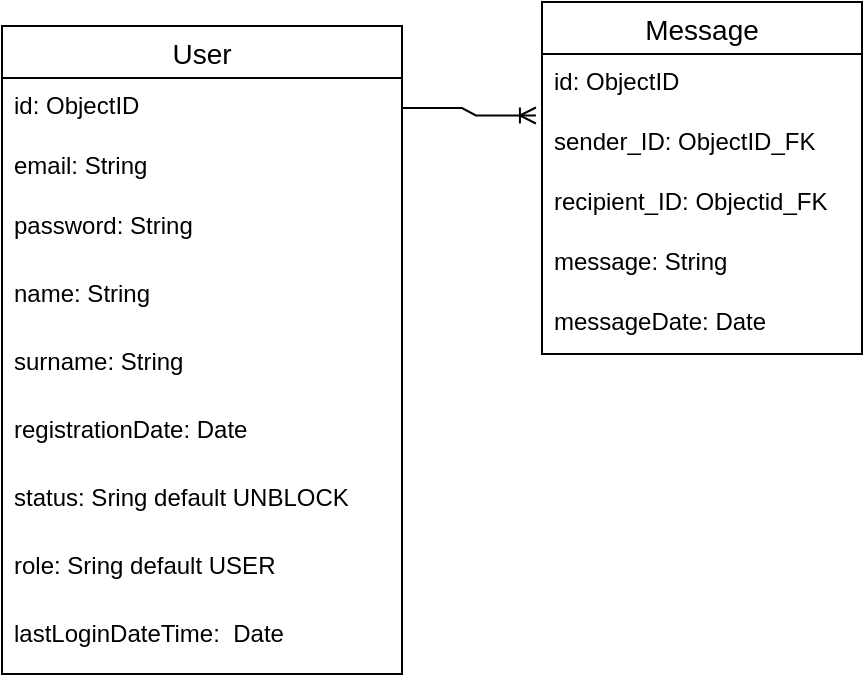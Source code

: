 <mxfile version="16.0.0" type="device"><diagram id="vJEShE7FRBFxX3bAU_Br" name="Page-1"><mxGraphModel dx="353" dy="685" grid="1" gridSize="10" guides="1" tooltips="1" connect="1" arrows="1" fold="1" page="1" pageScale="1" pageWidth="827" pageHeight="1169" math="0" shadow="0"><root><mxCell id="0"/><mxCell id="1" parent="0"/><mxCell id="BaQV0fISgT6mguyQ_NxY-1" value="User" style="swimlane;fontStyle=0;childLayout=stackLayout;horizontal=1;startSize=26;horizontalStack=0;resizeParent=1;resizeParentMax=0;resizeLast=0;collapsible=1;marginBottom=0;align=center;fontSize=14;" vertex="1" parent="1"><mxGeometry y="122" width="200" height="324" as="geometry"/></mxCell><mxCell id="BaQV0fISgT6mguyQ_NxY-2" value="id: ObjectID" style="text;strokeColor=none;fillColor=none;spacingLeft=4;spacingRight=4;overflow=hidden;rotatable=0;points=[[0,0.5],[1,0.5]];portConstraint=eastwest;fontSize=12;" vertex="1" parent="BaQV0fISgT6mguyQ_NxY-1"><mxGeometry y="26" width="200" height="30" as="geometry"/></mxCell><mxCell id="BaQV0fISgT6mguyQ_NxY-3" value="email: String" style="text;strokeColor=none;fillColor=none;spacingLeft=4;spacingRight=4;overflow=hidden;rotatable=0;points=[[0,0.5],[1,0.5]];portConstraint=eastwest;fontSize=12;" vertex="1" parent="BaQV0fISgT6mguyQ_NxY-1"><mxGeometry y="56" width="200" height="30" as="geometry"/></mxCell><mxCell id="BaQV0fISgT6mguyQ_NxY-4" value="password: String" style="text;strokeColor=none;fillColor=none;spacingLeft=4;spacingRight=4;overflow=hidden;rotatable=0;points=[[0,0.5],[1,0.5]];portConstraint=eastwest;fontSize=12;" vertex="1" parent="BaQV0fISgT6mguyQ_NxY-1"><mxGeometry y="86" width="200" height="34" as="geometry"/></mxCell><mxCell id="BaQV0fISgT6mguyQ_NxY-16" value="name: String" style="text;strokeColor=none;fillColor=none;spacingLeft=4;spacingRight=4;overflow=hidden;rotatable=0;points=[[0,0.5],[1,0.5]];portConstraint=eastwest;fontSize=12;" vertex="1" parent="BaQV0fISgT6mguyQ_NxY-1"><mxGeometry y="120" width="200" height="34" as="geometry"/></mxCell><mxCell id="BaQV0fISgT6mguyQ_NxY-17" value="surname: String" style="text;strokeColor=none;fillColor=none;spacingLeft=4;spacingRight=4;overflow=hidden;rotatable=0;points=[[0,0.5],[1,0.5]];portConstraint=eastwest;fontSize=12;" vertex="1" parent="BaQV0fISgT6mguyQ_NxY-1"><mxGeometry y="154" width="200" height="34" as="geometry"/></mxCell><mxCell id="BaQV0fISgT6mguyQ_NxY-15" value="registrationDate: Date" style="text;strokeColor=none;fillColor=none;spacingLeft=4;spacingRight=4;overflow=hidden;rotatable=0;points=[[0,0.5],[1,0.5]];portConstraint=eastwest;fontSize=12;" vertex="1" parent="BaQV0fISgT6mguyQ_NxY-1"><mxGeometry y="188" width="200" height="34" as="geometry"/></mxCell><mxCell id="BaQV0fISgT6mguyQ_NxY-5" value="status: Sring default UNBLOCK" style="text;strokeColor=none;fillColor=none;spacingLeft=4;spacingRight=4;overflow=hidden;rotatable=0;points=[[0,0.5],[1,0.5]];portConstraint=eastwest;fontSize=12;" vertex="1" parent="BaQV0fISgT6mguyQ_NxY-1"><mxGeometry y="222" width="200" height="34" as="geometry"/></mxCell><mxCell id="BaQV0fISgT6mguyQ_NxY-6" value="role: Sring default USER" style="text;strokeColor=none;fillColor=none;spacingLeft=4;spacingRight=4;overflow=hidden;rotatable=0;points=[[0,0.5],[1,0.5]];portConstraint=eastwest;fontSize=12;" vertex="1" parent="BaQV0fISgT6mguyQ_NxY-1"><mxGeometry y="256" width="200" height="34" as="geometry"/></mxCell><mxCell id="BaQV0fISgT6mguyQ_NxY-7" value="lastLoginDateTime:  Date" style="text;strokeColor=none;fillColor=none;spacingLeft=4;spacingRight=4;overflow=hidden;rotatable=0;points=[[0,0.5],[1,0.5]];portConstraint=eastwest;fontSize=12;" vertex="1" parent="BaQV0fISgT6mguyQ_NxY-1"><mxGeometry y="290" width="200" height="34" as="geometry"/></mxCell><mxCell id="BaQV0fISgT6mguyQ_NxY-8" value="Message" style="swimlane;fontStyle=0;childLayout=stackLayout;horizontal=1;startSize=26;horizontalStack=0;resizeParent=1;resizeParentMax=0;resizeLast=0;collapsible=1;marginBottom=0;align=center;fontSize=14;" vertex="1" parent="1"><mxGeometry x="270" y="110" width="160" height="176" as="geometry"/></mxCell><mxCell id="BaQV0fISgT6mguyQ_NxY-9" value="id: ObjectID" style="text;strokeColor=none;fillColor=none;spacingLeft=4;spacingRight=4;overflow=hidden;rotatable=0;points=[[0,0.5],[1,0.5]];portConstraint=eastwest;fontSize=12;" vertex="1" parent="BaQV0fISgT6mguyQ_NxY-8"><mxGeometry y="26" width="160" height="30" as="geometry"/></mxCell><mxCell id="BaQV0fISgT6mguyQ_NxY-11" value="sender_ID: ObjectID_FK" style="text;strokeColor=none;fillColor=none;spacingLeft=4;spacingRight=4;overflow=hidden;rotatable=0;points=[[0,0.5],[1,0.5]];portConstraint=eastwest;fontSize=12;" vertex="1" parent="BaQV0fISgT6mguyQ_NxY-8"><mxGeometry y="56" width="160" height="30" as="geometry"/></mxCell><mxCell id="BaQV0fISgT6mguyQ_NxY-12" value="recipient_ID: Objectid_FK" style="text;strokeColor=none;fillColor=none;spacingLeft=4;spacingRight=4;overflow=hidden;rotatable=0;points=[[0,0.5],[1,0.5]];portConstraint=eastwest;fontSize=12;" vertex="1" parent="BaQV0fISgT6mguyQ_NxY-8"><mxGeometry y="86" width="160" height="30" as="geometry"/></mxCell><mxCell id="BaQV0fISgT6mguyQ_NxY-13" value="message: String" style="text;strokeColor=none;fillColor=none;spacingLeft=4;spacingRight=4;overflow=hidden;rotatable=0;points=[[0,0.5],[1,0.5]];portConstraint=eastwest;fontSize=12;" vertex="1" parent="BaQV0fISgT6mguyQ_NxY-8"><mxGeometry y="116" width="160" height="30" as="geometry"/></mxCell><mxCell id="BaQV0fISgT6mguyQ_NxY-14" value="messageDate: Date" style="text;strokeColor=none;fillColor=none;spacingLeft=4;spacingRight=4;overflow=hidden;rotatable=0;points=[[0,0.5],[1,0.5]];portConstraint=eastwest;fontSize=12;" vertex="1" parent="BaQV0fISgT6mguyQ_NxY-8"><mxGeometry y="146" width="160" height="30" as="geometry"/></mxCell><mxCell id="BaQV0fISgT6mguyQ_NxY-18" value="" style="edgeStyle=entityRelationEdgeStyle;fontSize=12;html=1;endArrow=ERoneToMany;rounded=0;entryX=-0.019;entryY=1.025;entryDx=0;entryDy=0;entryPerimeter=0;" edge="1" parent="1" source="BaQV0fISgT6mguyQ_NxY-2" target="BaQV0fISgT6mguyQ_NxY-9"><mxGeometry width="100" height="100" relative="1" as="geometry"><mxPoint x="160" y="350" as="sourcePoint"/><mxPoint x="260" y="220" as="targetPoint"/></mxGeometry></mxCell></root></mxGraphModel></diagram></mxfile>